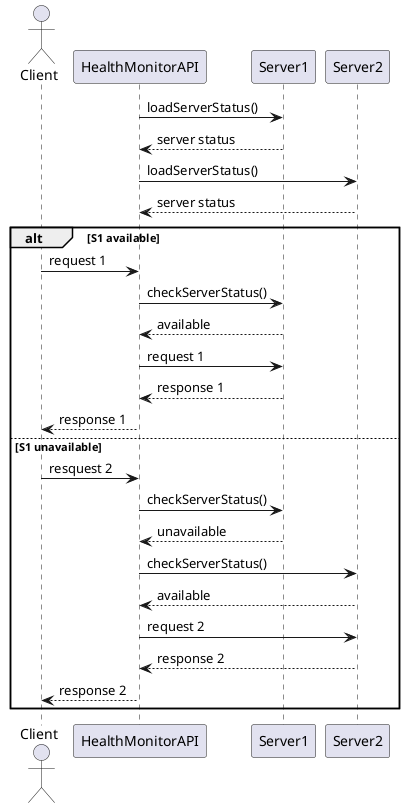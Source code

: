 @startuml
actor Client as Client
participant HealthMonitorAPI as Health
participant Server1 as S1
participant Server2 as S2

Health -> S1: loadServerStatus()
S1 --> Health: server status
Health -> S2: loadServerStatus()
S2 --> Health: server status

alt S1 available
    Client -> Health: request 1
    Health -> S1: checkServerStatus()
    S1 --> Health: available
    Health -> S1: request 1
    S1 --> Health: response 1
    Health --> Client: response 1

else S1 unavailable
    Client -> Health: resquest 2
    Health -> S1: checkServerStatus()
    S1 --> Health: unavailable
    Health -> S2: checkServerStatus()
    S2 --> Health: available
    Health -> S2: request 2
    S2 --> Health: response 2
    Health --> Client: response 2
    end
@enduml